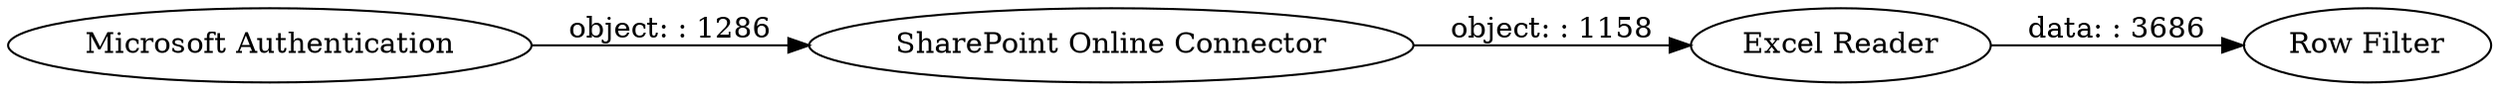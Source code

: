 digraph {
	"1944548580535941485_2" [label="Microsoft Authentication"]
	"1944548580535941485_4" [label="Row Filter"]
	"1944548580535941485_3" [label="Excel Reader"]
	"1944548580535941485_1" [label="SharePoint Online Connector"]
	"1944548580535941485_2" -> "1944548580535941485_1" [label="object: : 1286"]
	"1944548580535941485_3" -> "1944548580535941485_4" [label="data: : 3686"]
	"1944548580535941485_1" -> "1944548580535941485_3" [label="object: : 1158"]
	rankdir=LR
}
